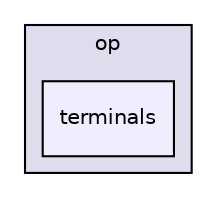 digraph "terminals" {
  compound=true
  node [ fontsize="10", fontname="Helvetica"];
  edge [ labelfontsize="10", labelfontname="Helvetica"];
  subgraph clusterdir_f3cd5f70f11dab532a8f1d59ca386d59 {
    graph [ bgcolor="#ddddee", pencolor="black", label="op" fontname="Helvetica", fontsize="10", URL="dir_f3cd5f70f11dab532a8f1d59ca386d59.html"]
  dir_5e81332a77011d51fa136814e2e3f009 [shape=box, label="terminals", style="filled", fillcolor="#eeeeff", pencolor="black", URL="dir_5e81332a77011d51fa136814e2e3f009.html"];
  }
}
